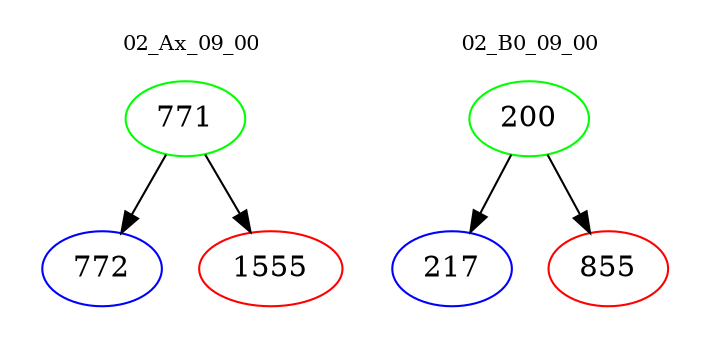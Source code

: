digraph{
subgraph cluster_0 {
color = white
label = "02_Ax_09_00";
fontsize=10;
T0_771 [label="771", color="green"]
T0_771 -> T0_772 [color="black"]
T0_772 [label="772", color="blue"]
T0_771 -> T0_1555 [color="black"]
T0_1555 [label="1555", color="red"]
}
subgraph cluster_1 {
color = white
label = "02_B0_09_00";
fontsize=10;
T1_200 [label="200", color="green"]
T1_200 -> T1_217 [color="black"]
T1_217 [label="217", color="blue"]
T1_200 -> T1_855 [color="black"]
T1_855 [label="855", color="red"]
}
}
